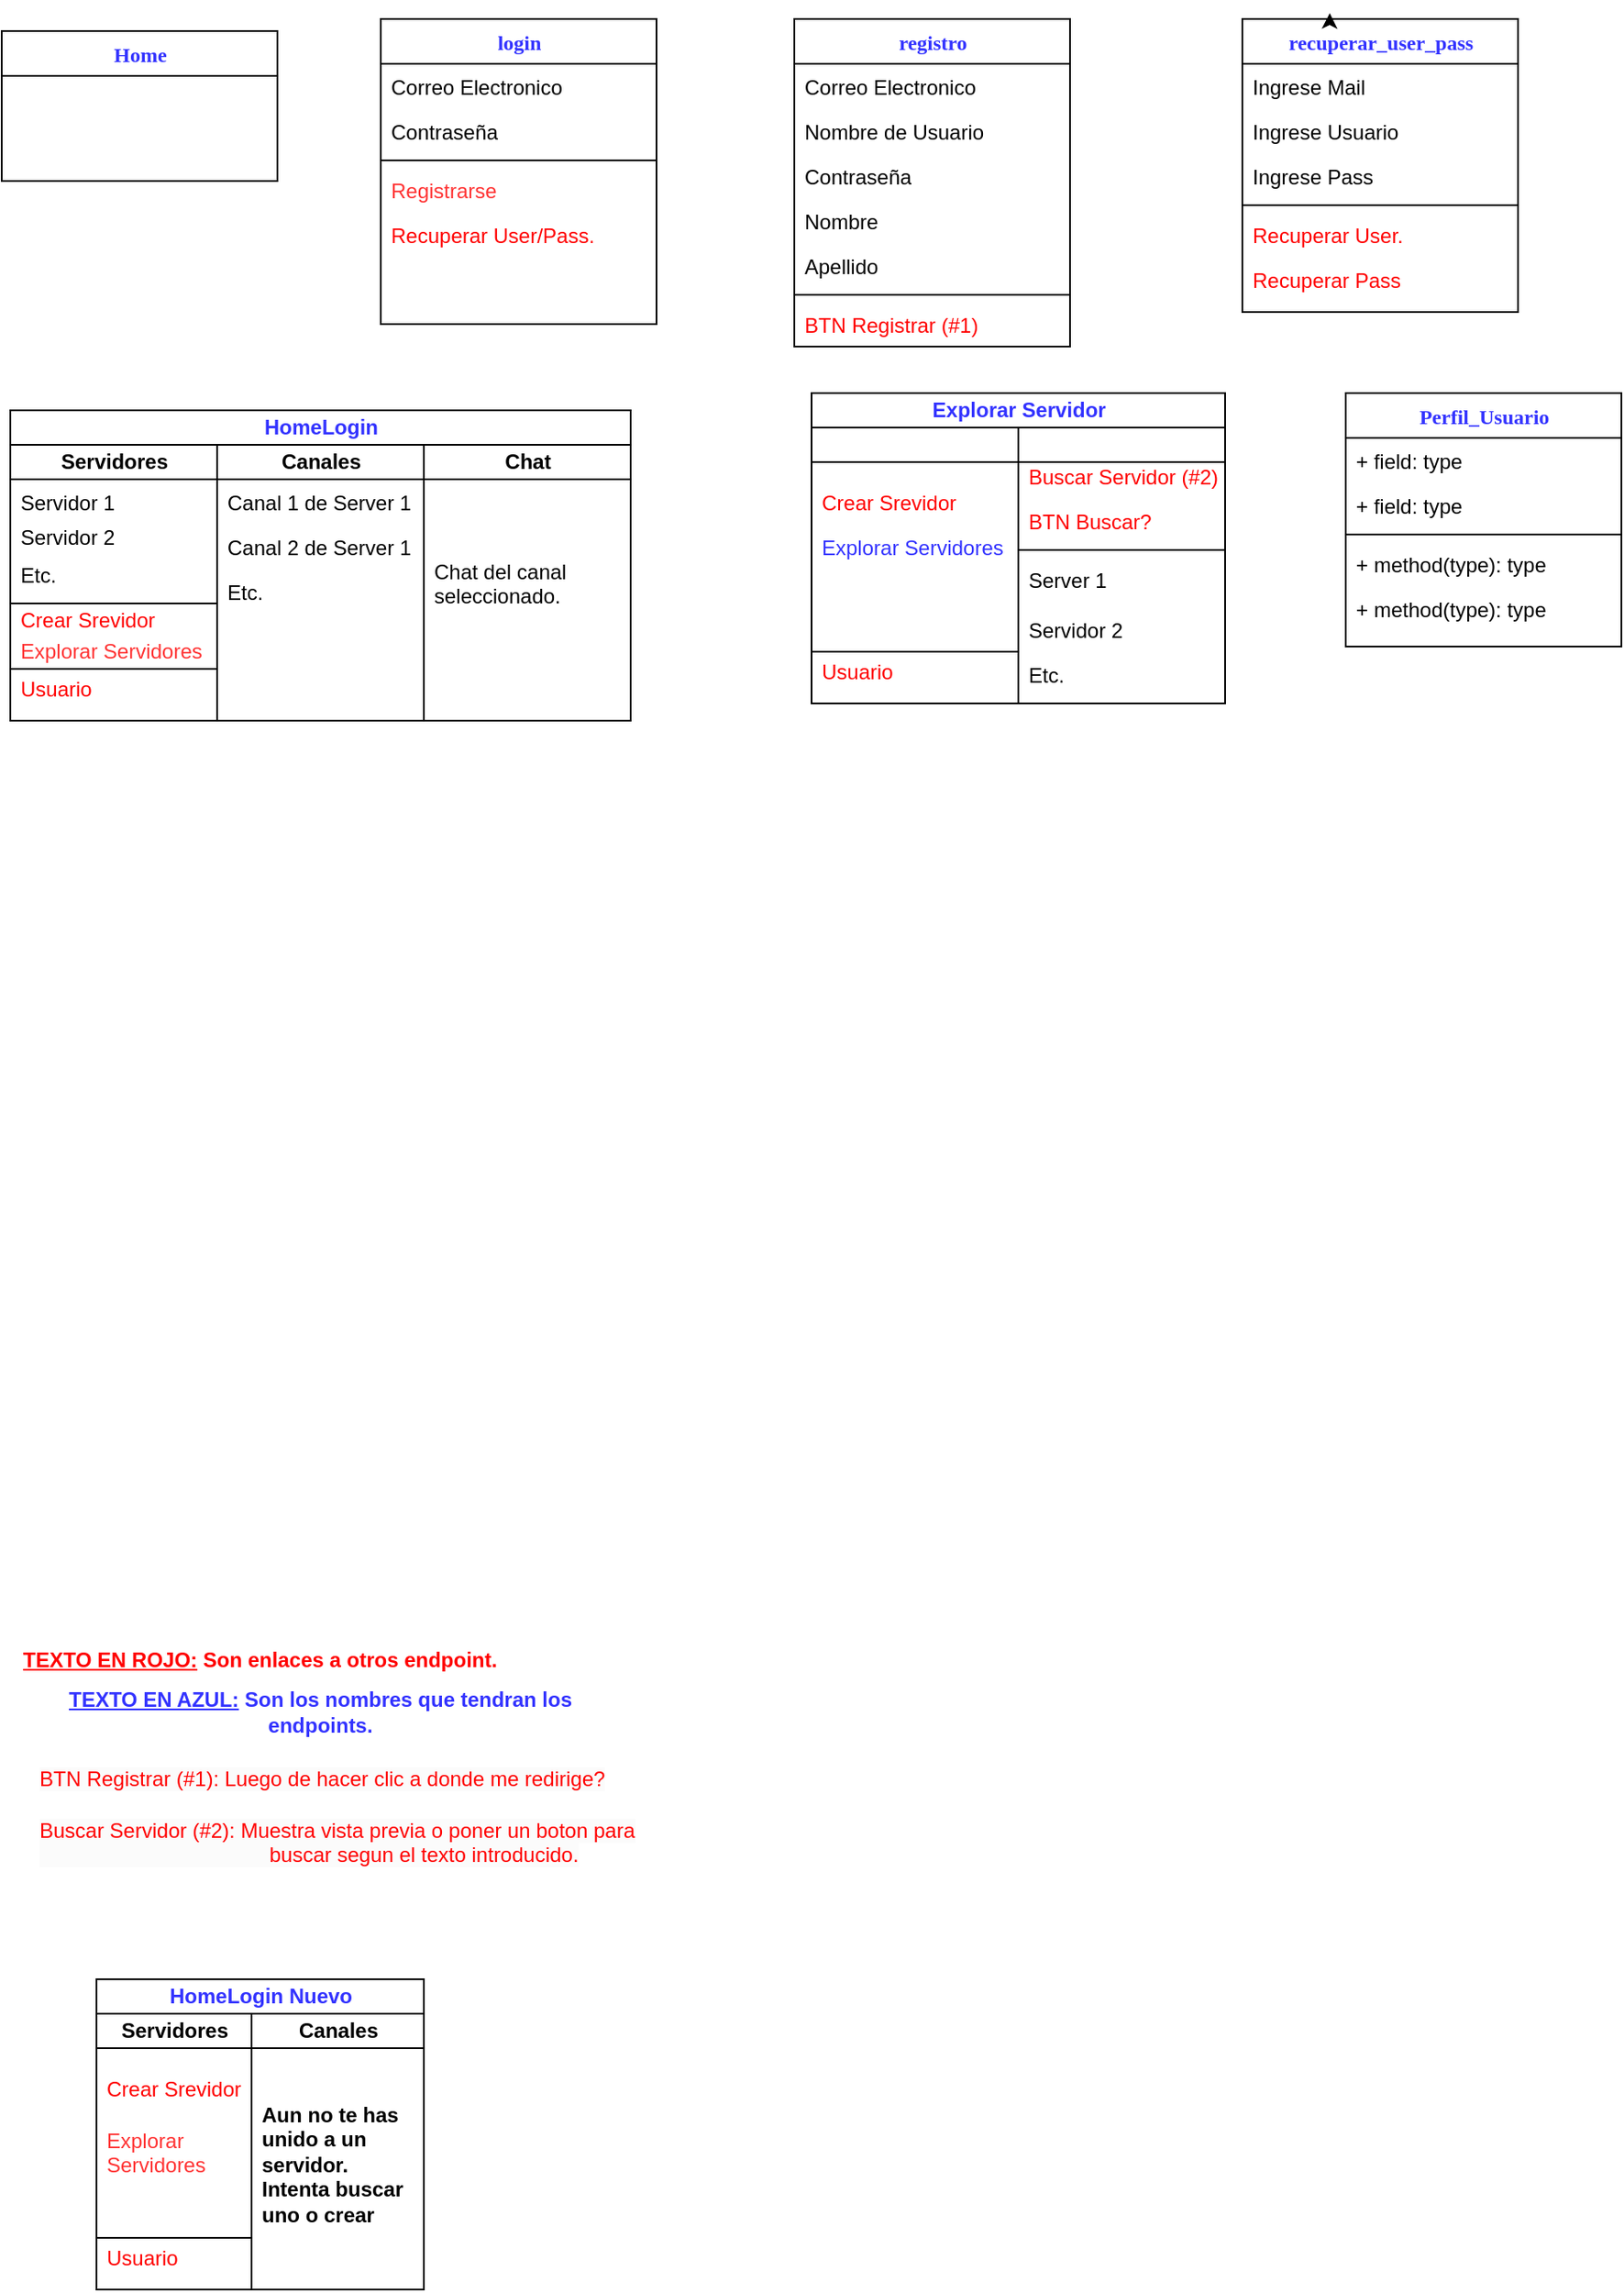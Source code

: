 <mxfile>
    <diagram name="Page-1" id="9f46799a-70d6-7492-0946-bef42562c5a5">
        <mxGraphModel dx="1022" dy="647" grid="1" gridSize="10" guides="1" tooltips="1" connect="1" arrows="1" fold="1" page="1" pageScale="1" pageWidth="1100" pageHeight="850" background="none" math="0" shadow="0">
            <root>
                <mxCell id="0"/>
                <mxCell id="1" parent="0"/>
                <mxCell id="78961159f06e98e8-17" value="&lt;font color=&quot;#3333ff&quot;&gt;login&lt;/font&gt;" style="swimlane;html=1;fontStyle=1;align=center;verticalAlign=top;childLayout=stackLayout;horizontal=1;startSize=26;horizontalStack=0;resizeParent=1;resizeLast=0;collapsible=1;marginBottom=0;swimlaneFillColor=#ffffff;rounded=0;shadow=0;comic=0;labelBackgroundColor=none;strokeWidth=1;fillColor=none;fontFamily=Verdana;fontSize=12" parent="1" vertex="1">
                    <mxGeometry x="240" y="13" width="160" height="177" as="geometry"/>
                </mxCell>
                <mxCell id="78961159f06e98e8-23" value="Correo Electronico&lt;span style=&quot;white-space: pre;&quot;&gt;&#9;&lt;/span&gt;" style="text;html=1;strokeColor=none;fillColor=none;align=left;verticalAlign=top;spacingLeft=4;spacingRight=4;whiteSpace=wrap;overflow=hidden;rotatable=0;points=[[0,0.5],[1,0.5]];portConstraint=eastwest;" parent="78961159f06e98e8-17" vertex="1">
                    <mxGeometry y="26" width="160" height="26" as="geometry"/>
                </mxCell>
                <mxCell id="78961159f06e98e8-25" value="Contraseña" style="text;html=1;strokeColor=none;fillColor=none;align=left;verticalAlign=top;spacingLeft=4;spacingRight=4;whiteSpace=wrap;overflow=hidden;rotatable=0;points=[[0,0.5],[1,0.5]];portConstraint=eastwest;" parent="78961159f06e98e8-17" vertex="1">
                    <mxGeometry y="52" width="160" height="26" as="geometry"/>
                </mxCell>
                <mxCell id="78961159f06e98e8-38" value="" style="line;html=1;strokeWidth=1;fillColor=none;align=left;verticalAlign=middle;spacingTop=-1;spacingLeft=3;spacingRight=3;rotatable=0;labelPosition=right;points=[];portConstraint=eastwest;" parent="78961159f06e98e8-17" vertex="1">
                    <mxGeometry y="78" width="160" height="8" as="geometry"/>
                </mxCell>
                <mxCell id="S-RE5qoZ1X7-BYHgl4lZ-12" value="Registrarse" style="text;html=1;strokeColor=none;fillColor=none;align=left;verticalAlign=top;spacingLeft=4;spacingRight=4;whiteSpace=wrap;overflow=hidden;rotatable=0;points=[[0,0.5],[1,0.5]];portConstraint=eastwest;fontColor=#FF3333;" parent="78961159f06e98e8-17" vertex="1">
                    <mxGeometry y="86" width="160" height="26" as="geometry"/>
                </mxCell>
                <mxCell id="S-RE5qoZ1X7-BYHgl4lZ-11" value="Recuperar User/Pass." style="text;html=1;strokeColor=none;fillColor=none;align=left;verticalAlign=top;spacingLeft=4;spacingRight=4;whiteSpace=wrap;overflow=hidden;rotatable=0;points=[[0,0.5],[1,0.5]];portConstraint=eastwest;fontColor=#FF0000;" parent="78961159f06e98e8-17" vertex="1">
                    <mxGeometry y="112" width="160" height="26" as="geometry"/>
                </mxCell>
                <mxCell id="78961159f06e98e8-30" value="&lt;font color=&quot;#3333ff&quot;&gt;registro&lt;/font&gt;" style="swimlane;html=1;fontStyle=1;align=center;verticalAlign=top;childLayout=stackLayout;horizontal=1;startSize=26;horizontalStack=0;resizeParent=1;resizeLast=0;collapsible=1;marginBottom=0;swimlaneFillColor=#ffffff;rounded=0;shadow=0;comic=0;labelBackgroundColor=none;strokeWidth=1;fillColor=none;fontFamily=Verdana;fontSize=12" parent="1" vertex="1">
                    <mxGeometry x="480" y="13" width="160" height="190" as="geometry"/>
                </mxCell>
                <mxCell id="78961159f06e98e8-31" value="Correo Electronico&lt;span style=&quot;white-space: pre;&quot;&gt;&#9;&lt;/span&gt;" style="text;html=1;strokeColor=none;fillColor=none;align=left;verticalAlign=top;spacingLeft=4;spacingRight=4;whiteSpace=wrap;overflow=hidden;rotatable=0;points=[[0,0.5],[1,0.5]];portConstraint=eastwest;" parent="78961159f06e98e8-30" vertex="1">
                    <mxGeometry y="26" width="160" height="26" as="geometry"/>
                </mxCell>
                <mxCell id="78961159f06e98e8-33" value="Nombre de Usuario" style="text;html=1;strokeColor=none;fillColor=none;align=left;verticalAlign=top;spacingLeft=4;spacingRight=4;whiteSpace=wrap;overflow=hidden;rotatable=0;points=[[0,0.5],[1,0.5]];portConstraint=eastwest;" parent="78961159f06e98e8-30" vertex="1">
                    <mxGeometry y="52" width="160" height="26" as="geometry"/>
                </mxCell>
                <mxCell id="78961159f06e98e8-34" value="Contraseña" style="text;html=1;strokeColor=none;fillColor=none;align=left;verticalAlign=top;spacingLeft=4;spacingRight=4;whiteSpace=wrap;overflow=hidden;rotatable=0;points=[[0,0.5],[1,0.5]];portConstraint=eastwest;" parent="78961159f06e98e8-30" vertex="1">
                    <mxGeometry y="78" width="160" height="26" as="geometry"/>
                </mxCell>
                <mxCell id="78961159f06e98e8-36" value="Nombre" style="text;html=1;strokeColor=none;fillColor=none;align=left;verticalAlign=top;spacingLeft=4;spacingRight=4;whiteSpace=wrap;overflow=hidden;rotatable=0;points=[[0,0.5],[1,0.5]];portConstraint=eastwest;" parent="78961159f06e98e8-30" vertex="1">
                    <mxGeometry y="104" width="160" height="26" as="geometry"/>
                </mxCell>
                <mxCell id="78961159f06e98e8-37" value="Apellido&#9;" style="text;html=1;strokeColor=none;fillColor=none;align=left;verticalAlign=top;spacingLeft=4;spacingRight=4;whiteSpace=wrap;overflow=hidden;rotatable=0;points=[[0,0.5],[1,0.5]];portConstraint=eastwest;" parent="78961159f06e98e8-30" vertex="1">
                    <mxGeometry y="130" width="160" height="26" as="geometry"/>
                </mxCell>
                <mxCell id="S-RE5qoZ1X7-BYHgl4lZ-41" value="" style="line;html=1;strokeWidth=1;fillColor=none;align=left;verticalAlign=middle;spacingTop=-1;spacingLeft=3;spacingRight=3;rotatable=0;labelPosition=right;points=[];portConstraint=eastwest;" parent="78961159f06e98e8-30" vertex="1">
                    <mxGeometry y="156" width="160" height="8" as="geometry"/>
                </mxCell>
                <mxCell id="S-RE5qoZ1X7-BYHgl4lZ-42" value="&lt;font color=&quot;#ff0000&quot;&gt;BTN Registrar (#1)&lt;/font&gt;" style="text;html=1;strokeColor=none;fillColor=none;align=left;verticalAlign=top;spacingLeft=4;spacingRight=4;whiteSpace=wrap;overflow=hidden;rotatable=0;points=[[0,0.5],[1,0.5]];portConstraint=eastwest;" parent="78961159f06e98e8-30" vertex="1">
                    <mxGeometry y="164" width="160" height="26" as="geometry"/>
                </mxCell>
                <mxCell id="78961159f06e98e8-43" value="&lt;font color=&quot;#3333ff&quot;&gt;recuperar_user_pass&lt;/font&gt;" style="swimlane;html=1;fontStyle=1;align=center;verticalAlign=top;childLayout=stackLayout;horizontal=1;startSize=26;horizontalStack=0;resizeParent=1;resizeLast=0;collapsible=1;marginBottom=0;swimlaneFillColor=#ffffff;rounded=0;shadow=0;comic=0;labelBackgroundColor=none;strokeWidth=1;fillColor=none;fontFamily=Verdana;fontSize=12" parent="1" vertex="1">
                    <mxGeometry x="740" y="13" width="160" height="170" as="geometry"/>
                </mxCell>
                <mxCell id="78961159f06e98e8-44" value="Ingrese Mail" style="text;html=1;strokeColor=none;fillColor=none;align=left;verticalAlign=top;spacingLeft=4;spacingRight=4;whiteSpace=wrap;overflow=hidden;rotatable=0;points=[[0,0.5],[1,0.5]];portConstraint=eastwest;" parent="78961159f06e98e8-43" vertex="1">
                    <mxGeometry y="26" width="160" height="26" as="geometry"/>
                </mxCell>
                <mxCell id="78961159f06e98e8-45" value="Ingrese Usuario" style="text;html=1;strokeColor=none;fillColor=none;align=left;verticalAlign=top;spacingLeft=4;spacingRight=4;whiteSpace=wrap;overflow=hidden;rotatable=0;points=[[0,0.5],[1,0.5]];portConstraint=eastwest;" parent="78961159f06e98e8-43" vertex="1">
                    <mxGeometry y="52" width="160" height="26" as="geometry"/>
                </mxCell>
                <mxCell id="78961159f06e98e8-49" value="Ingrese Pass" style="text;html=1;strokeColor=none;fillColor=none;align=left;verticalAlign=top;spacingLeft=4;spacingRight=4;whiteSpace=wrap;overflow=hidden;rotatable=0;points=[[0,0.5],[1,0.5]];portConstraint=eastwest;" parent="78961159f06e98e8-43" vertex="1">
                    <mxGeometry y="78" width="160" height="26" as="geometry"/>
                </mxCell>
                <mxCell id="78961159f06e98e8-51" value="" style="line;html=1;strokeWidth=1;fillColor=none;align=left;verticalAlign=middle;spacingTop=-1;spacingLeft=3;spacingRight=3;rotatable=0;labelPosition=right;points=[];portConstraint=eastwest;" parent="78961159f06e98e8-43" vertex="1">
                    <mxGeometry y="104" width="160" height="8" as="geometry"/>
                </mxCell>
                <mxCell id="78961159f06e98e8-52" value="&lt;font color=&quot;#ff0000&quot;&gt;Recuperar User.&lt;/font&gt;" style="text;html=1;strokeColor=none;fillColor=none;align=left;verticalAlign=top;spacingLeft=4;spacingRight=4;whiteSpace=wrap;overflow=hidden;rotatable=0;points=[[0,0.5],[1,0.5]];portConstraint=eastwest;" parent="78961159f06e98e8-43" vertex="1">
                    <mxGeometry y="112" width="160" height="26" as="geometry"/>
                </mxCell>
                <mxCell id="78961159f06e98e8-53" value="&lt;font color=&quot;#ff0000&quot;&gt;Recuperar Pass&lt;/font&gt;" style="text;html=1;strokeColor=none;fillColor=none;align=left;verticalAlign=top;spacingLeft=4;spacingRight=4;whiteSpace=wrap;overflow=hidden;rotatable=0;points=[[0,0.5],[1,0.5]];portConstraint=eastwest;" parent="78961159f06e98e8-43" vertex="1">
                    <mxGeometry y="138" width="160" height="26" as="geometry"/>
                </mxCell>
                <mxCell id="78961159f06e98e8-108" value="&lt;font color=&quot;#3333ff&quot;&gt;Perfil_Usuario&lt;/font&gt;" style="swimlane;html=1;fontStyle=1;align=center;verticalAlign=top;childLayout=stackLayout;horizontal=1;startSize=26;horizontalStack=0;resizeParent=1;resizeLast=0;collapsible=1;marginBottom=0;swimlaneFillColor=#ffffff;rounded=0;shadow=0;comic=0;labelBackgroundColor=none;strokeWidth=1;fillColor=none;fontFamily=Verdana;fontSize=12" parent="1" vertex="1">
                    <mxGeometry x="800" y="230.0" width="160" height="147" as="geometry"/>
                </mxCell>
                <mxCell id="78961159f06e98e8-109" value="+ field: type" style="text;html=1;strokeColor=none;fillColor=none;align=left;verticalAlign=top;spacingLeft=4;spacingRight=4;whiteSpace=wrap;overflow=hidden;rotatable=0;points=[[0,0.5],[1,0.5]];portConstraint=eastwest;" parent="78961159f06e98e8-108" vertex="1">
                    <mxGeometry y="26" width="160" height="26" as="geometry"/>
                </mxCell>
                <mxCell id="78961159f06e98e8-110" value="+ field: type" style="text;html=1;strokeColor=none;fillColor=none;align=left;verticalAlign=top;spacingLeft=4;spacingRight=4;whiteSpace=wrap;overflow=hidden;rotatable=0;points=[[0,0.5],[1,0.5]];portConstraint=eastwest;" parent="78961159f06e98e8-108" vertex="1">
                    <mxGeometry y="52" width="160" height="26" as="geometry"/>
                </mxCell>
                <mxCell id="78961159f06e98e8-116" value="" style="line;html=1;strokeWidth=1;fillColor=none;align=left;verticalAlign=middle;spacingTop=-1;spacingLeft=3;spacingRight=3;rotatable=0;labelPosition=right;points=[];portConstraint=eastwest;" parent="78961159f06e98e8-108" vertex="1">
                    <mxGeometry y="78" width="160" height="8" as="geometry"/>
                </mxCell>
                <mxCell id="78961159f06e98e8-117" value="+ method(type): type" style="text;html=1;strokeColor=none;fillColor=none;align=left;verticalAlign=top;spacingLeft=4;spacingRight=4;whiteSpace=wrap;overflow=hidden;rotatable=0;points=[[0,0.5],[1,0.5]];portConstraint=eastwest;" parent="78961159f06e98e8-108" vertex="1">
                    <mxGeometry y="86" width="160" height="26" as="geometry"/>
                </mxCell>
                <mxCell id="78961159f06e98e8-120" value="+ method(type): type" style="text;html=1;strokeColor=none;fillColor=none;align=left;verticalAlign=top;spacingLeft=4;spacingRight=4;whiteSpace=wrap;overflow=hidden;rotatable=0;points=[[0,0.5],[1,0.5]];portConstraint=eastwest;" parent="78961159f06e98e8-108" vertex="1">
                    <mxGeometry y="112" width="160" height="26" as="geometry"/>
                </mxCell>
                <mxCell id="S-RE5qoZ1X7-BYHgl4lZ-1" value="&lt;font color=&quot;#3333ff&quot;&gt;Home&lt;/font&gt;" style="swimlane;html=1;fontStyle=1;align=center;verticalAlign=top;childLayout=stackLayout;horizontal=1;startSize=26;horizontalStack=0;resizeParent=1;resizeLast=0;collapsible=1;marginBottom=0;swimlaneFillColor=#ffffff;rounded=0;shadow=0;comic=0;labelBackgroundColor=none;strokeWidth=1;fillColor=none;fontFamily=Verdana;fontSize=12" parent="1" vertex="1">
                    <mxGeometry x="20" y="20" width="160" height="87" as="geometry"/>
                </mxCell>
                <mxCell id="S-RE5qoZ1X7-BYHgl4lZ-21" value="&lt;font color=&quot;#3333ff&quot;&gt;HomeLogin&lt;/font&gt;" style="swimlane;childLayout=stackLayout;resizeParent=1;resizeParentMax=0;startSize=20;html=1;" parent="1" vertex="1">
                    <mxGeometry x="25" y="240" width="360" height="180" as="geometry"/>
                </mxCell>
                <mxCell id="S-RE5qoZ1X7-BYHgl4lZ-22" value="Servidores" style="swimlane;startSize=20;html=1;" parent="S-RE5qoZ1X7-BYHgl4lZ-21" vertex="1">
                    <mxGeometry y="20" width="120" height="160" as="geometry"/>
                </mxCell>
                <mxCell id="S-RE5qoZ1X7-BYHgl4lZ-25" value="&lt;font color=&quot;#ff0000&quot;&gt;Crear Srevidor&lt;/font&gt;" style="text;html=1;strokeColor=none;fillColor=none;align=left;verticalAlign=top;spacingLeft=4;spacingRight=4;whiteSpace=wrap;overflow=hidden;rotatable=0;points=[[0,0.5],[1,0.5]];portConstraint=eastwest;" parent="S-RE5qoZ1X7-BYHgl4lZ-22" vertex="1">
                    <mxGeometry y="88" width="120" height="26" as="geometry"/>
                </mxCell>
                <mxCell id="S-RE5qoZ1X7-BYHgl4lZ-26" value="&lt;font color=&quot;#ff3333&quot;&gt;Explorar Servidores&lt;/font&gt;" style="text;html=1;strokeColor=none;fillColor=none;align=left;verticalAlign=top;spacingLeft=4;spacingRight=4;whiteSpace=wrap;overflow=hidden;rotatable=0;points=[[0,0.5],[1,0.5]];portConstraint=eastwest;" parent="S-RE5qoZ1X7-BYHgl4lZ-22" vertex="1">
                    <mxGeometry y="106" width="120" height="26" as="geometry"/>
                </mxCell>
                <mxCell id="S-RE5qoZ1X7-BYHgl4lZ-33" value="Servidor 1" style="text;html=1;strokeColor=none;fillColor=none;align=left;verticalAlign=top;spacingLeft=4;spacingRight=4;whiteSpace=wrap;overflow=hidden;rotatable=0;points=[[0,0.5],[1,0.5]];portConstraint=eastwest;" parent="S-RE5qoZ1X7-BYHgl4lZ-22" vertex="1">
                    <mxGeometry y="20" width="120" height="26" as="geometry"/>
                </mxCell>
                <mxCell id="S-RE5qoZ1X7-BYHgl4lZ-32" value="Servidor 2" style="text;html=1;strokeColor=none;fillColor=none;align=left;verticalAlign=top;spacingLeft=4;spacingRight=4;whiteSpace=wrap;overflow=hidden;rotatable=0;points=[[0,0.5],[1,0.5]];portConstraint=eastwest;" parent="S-RE5qoZ1X7-BYHgl4lZ-22" vertex="1">
                    <mxGeometry y="40" width="120" height="26" as="geometry"/>
                </mxCell>
                <mxCell id="S-RE5qoZ1X7-BYHgl4lZ-31" value="&lt;font color=&quot;#ff0000&quot;&gt;Usuario&lt;/font&gt;" style="text;html=1;strokeColor=none;fillColor=none;align=left;verticalAlign=top;spacingLeft=4;spacingRight=4;whiteSpace=wrap;overflow=hidden;rotatable=0;points=[[0,0.5],[1,0.5]];portConstraint=eastwest;" parent="S-RE5qoZ1X7-BYHgl4lZ-22" vertex="1">
                    <mxGeometry y="128" width="120" height="26" as="geometry"/>
                </mxCell>
                <mxCell id="S-RE5qoZ1X7-BYHgl4lZ-34" value="" style="line;html=1;strokeWidth=1;fillColor=none;align=left;verticalAlign=middle;spacingTop=-1;spacingLeft=3;spacingRight=3;rotatable=0;labelPosition=right;points=[];portConstraint=eastwest;" parent="S-RE5qoZ1X7-BYHgl4lZ-22" vertex="1">
                    <mxGeometry y="126" width="120" height="8" as="geometry"/>
                </mxCell>
                <mxCell id="S-RE5qoZ1X7-BYHgl4lZ-35" value="" style="line;html=1;strokeWidth=1;fillColor=none;align=left;verticalAlign=middle;spacingTop=-1;spacingLeft=3;spacingRight=3;rotatable=0;labelPosition=right;points=[];portConstraint=eastwest;" parent="S-RE5qoZ1X7-BYHgl4lZ-22" vertex="1">
                    <mxGeometry y="88" width="120" height="8" as="geometry"/>
                </mxCell>
                <mxCell id="S-RE5qoZ1X7-BYHgl4lZ-36" value="Etc." style="text;html=1;strokeColor=none;fillColor=none;align=left;verticalAlign=top;spacingLeft=4;spacingRight=4;whiteSpace=wrap;overflow=hidden;rotatable=0;points=[[0,0.5],[1,0.5]];portConstraint=eastwest;" parent="S-RE5qoZ1X7-BYHgl4lZ-22" vertex="1">
                    <mxGeometry y="62" width="120" height="26" as="geometry"/>
                </mxCell>
                <mxCell id="S-RE5qoZ1X7-BYHgl4lZ-23" value="Canales" style="swimlane;startSize=20;html=1;" parent="S-RE5qoZ1X7-BYHgl4lZ-21" vertex="1">
                    <mxGeometry x="120" y="20" width="120" height="160" as="geometry"/>
                </mxCell>
                <mxCell id="S-RE5qoZ1X7-BYHgl4lZ-38" value="Canal 2 de Server 1" style="text;html=1;strokeColor=none;fillColor=none;align=left;verticalAlign=top;spacingLeft=4;spacingRight=4;whiteSpace=wrap;overflow=hidden;rotatable=0;points=[[0,0.5],[1,0.5]];portConstraint=eastwest;" parent="S-RE5qoZ1X7-BYHgl4lZ-23" vertex="1">
                    <mxGeometry y="46" width="120" height="26" as="geometry"/>
                </mxCell>
                <mxCell id="S-RE5qoZ1X7-BYHgl4lZ-37" value="Canal 1 de Server 1" style="text;html=1;strokeColor=none;fillColor=none;align=left;verticalAlign=top;spacingLeft=4;spacingRight=4;whiteSpace=wrap;overflow=hidden;rotatable=0;points=[[0,0.5],[1,0.5]];portConstraint=eastwest;" parent="S-RE5qoZ1X7-BYHgl4lZ-23" vertex="1">
                    <mxGeometry y="20" width="120" height="26" as="geometry"/>
                </mxCell>
                <mxCell id="S-RE5qoZ1X7-BYHgl4lZ-39" value="Etc." style="text;html=1;strokeColor=none;fillColor=none;align=left;verticalAlign=top;spacingLeft=4;spacingRight=4;whiteSpace=wrap;overflow=hidden;rotatable=0;points=[[0,0.5],[1,0.5]];portConstraint=eastwest;" parent="S-RE5qoZ1X7-BYHgl4lZ-23" vertex="1">
                    <mxGeometry y="72" width="120" height="26" as="geometry"/>
                </mxCell>
                <mxCell id="S-RE5qoZ1X7-BYHgl4lZ-24" value="Chat" style="swimlane;startSize=20;html=1;" parent="S-RE5qoZ1X7-BYHgl4lZ-21" vertex="1">
                    <mxGeometry x="240" y="20" width="120" height="160" as="geometry"/>
                </mxCell>
                <mxCell id="S-RE5qoZ1X7-BYHgl4lZ-40" value="Chat del canal seleccionado." style="text;html=1;strokeColor=none;fillColor=none;align=left;verticalAlign=top;spacingLeft=4;spacingRight=4;whiteSpace=wrap;overflow=hidden;rotatable=0;points=[[0,0.5],[1,0.5]];portConstraint=eastwest;" parent="S-RE5qoZ1X7-BYHgl4lZ-24" vertex="1">
                    <mxGeometry y="60" width="120" height="38" as="geometry"/>
                </mxCell>
                <mxCell id="S-RE5qoZ1X7-BYHgl4lZ-43" value="&lt;font color=&quot;#ff0000&quot;&gt;&lt;b&gt;&lt;u&gt;TEXTO EN ROJO:&lt;/u&gt; Son enlaces a otros endpoint.&lt;/b&gt;&lt;/font&gt;" style="text;html=1;strokeColor=none;fillColor=none;align=center;verticalAlign=middle;whiteSpace=wrap;rounded=0;" parent="1" vertex="1">
                    <mxGeometry x="30" y="950" width="280" height="30" as="geometry"/>
                </mxCell>
                <mxCell id="S-RE5qoZ1X7-BYHgl4lZ-44" value="&lt;b style=&quot;&quot;&gt;&lt;font color=&quot;#3333ff&quot;&gt;&lt;u style=&quot;&quot;&gt;TEXTO EN AZUL:&lt;/u&gt; Son los nombres que tendran los endpoints.&lt;/font&gt;&lt;/b&gt;" style="text;html=1;strokeColor=none;fillColor=none;align=center;verticalAlign=middle;whiteSpace=wrap;rounded=0;" parent="1" vertex="1">
                    <mxGeometry x="30" y="980" width="350" height="30" as="geometry"/>
                </mxCell>
                <mxCell id="S-RE5qoZ1X7-BYHgl4lZ-45" value="&lt;font color=&quot;#3333ff&quot;&gt;Explorar Servidor&lt;/font&gt;" style="swimlane;childLayout=stackLayout;resizeParent=1;resizeParentMax=0;startSize=20;html=1;" parent="1" vertex="1">
                    <mxGeometry x="490" y="230" width="240" height="180" as="geometry"/>
                </mxCell>
                <mxCell id="S-RE5qoZ1X7-BYHgl4lZ-46" value="" style="swimlane;startSize=20;html=1;" parent="S-RE5qoZ1X7-BYHgl4lZ-45" vertex="1">
                    <mxGeometry y="20" width="120" height="160" as="geometry"/>
                </mxCell>
                <mxCell id="S-RE5qoZ1X7-BYHgl4lZ-47" value="&lt;font color=&quot;#ff0000&quot;&gt;Crear Srevidor&lt;/font&gt;" style="text;html=1;strokeColor=none;fillColor=none;align=left;verticalAlign=top;spacingLeft=4;spacingRight=4;whiteSpace=wrap;overflow=hidden;rotatable=0;points=[[0,0.5],[1,0.5]];portConstraint=eastwest;" parent="S-RE5qoZ1X7-BYHgl4lZ-46" vertex="1">
                    <mxGeometry y="30" width="120" height="26" as="geometry"/>
                </mxCell>
                <mxCell id="S-RE5qoZ1X7-BYHgl4lZ-48" value="&lt;font&gt;Explorar Servidores&lt;/font&gt;" style="text;html=1;strokeColor=none;fillColor=none;align=left;verticalAlign=top;spacingLeft=4;spacingRight=4;whiteSpace=wrap;overflow=hidden;rotatable=0;points=[[0,0.5],[1,0.5]];portConstraint=eastwest;fontColor=#3333FF;" parent="S-RE5qoZ1X7-BYHgl4lZ-46" vertex="1">
                    <mxGeometry y="56" width="120" height="26" as="geometry"/>
                </mxCell>
                <mxCell id="S-RE5qoZ1X7-BYHgl4lZ-51" value="&lt;font color=&quot;#ff0000&quot;&gt;Usuario&lt;/font&gt;" style="text;html=1;strokeColor=none;fillColor=none;align=left;verticalAlign=top;spacingLeft=4;spacingRight=4;whiteSpace=wrap;overflow=hidden;rotatable=0;points=[[0,0.5],[1,0.5]];portConstraint=eastwest;" parent="S-RE5qoZ1X7-BYHgl4lZ-46" vertex="1">
                    <mxGeometry y="128" width="120" height="26" as="geometry"/>
                </mxCell>
                <mxCell id="S-RE5qoZ1X7-BYHgl4lZ-52" value="" style="line;html=1;strokeWidth=1;fillColor=none;align=left;verticalAlign=middle;spacingTop=-1;spacingLeft=3;spacingRight=3;rotatable=0;labelPosition=right;points=[];portConstraint=eastwest;" parent="S-RE5qoZ1X7-BYHgl4lZ-46" vertex="1">
                    <mxGeometry y="126" width="120" height="8" as="geometry"/>
                </mxCell>
                <mxCell id="S-RE5qoZ1X7-BYHgl4lZ-55" value="" style="swimlane;startSize=20;html=1;" parent="S-RE5qoZ1X7-BYHgl4lZ-45" vertex="1">
                    <mxGeometry x="120" y="20" width="120" height="160" as="geometry"/>
                </mxCell>
                <mxCell id="S-RE5qoZ1X7-BYHgl4lZ-56" value="Server 1" style="text;html=1;strokeColor=none;fillColor=none;align=left;verticalAlign=top;spacingLeft=4;spacingRight=4;whiteSpace=wrap;overflow=hidden;rotatable=0;points=[[0,0.5],[1,0.5]];portConstraint=eastwest;" parent="S-RE5qoZ1X7-BYHgl4lZ-55" vertex="1">
                    <mxGeometry y="75" width="120" height="26" as="geometry"/>
                </mxCell>
                <mxCell id="S-RE5qoZ1X7-BYHgl4lZ-57" value="&lt;font color=&quot;#ff0000&quot;&gt;BTN Buscar?&lt;/font&gt;" style="text;html=1;strokeColor=none;fillColor=none;align=left;verticalAlign=top;spacingLeft=4;spacingRight=4;whiteSpace=wrap;overflow=hidden;rotatable=0;points=[[0,0.5],[1,0.5]];portConstraint=eastwest;" parent="S-RE5qoZ1X7-BYHgl4lZ-55" vertex="1">
                    <mxGeometry y="41" width="130" height="26" as="geometry"/>
                </mxCell>
                <mxCell id="S-RE5qoZ1X7-BYHgl4lZ-58" value="Servidor 2" style="text;html=1;strokeColor=none;fillColor=none;align=left;verticalAlign=top;spacingLeft=4;spacingRight=4;whiteSpace=wrap;overflow=hidden;rotatable=0;points=[[0,0.5],[1,0.5]];portConstraint=eastwest;" parent="S-RE5qoZ1X7-BYHgl4lZ-55" vertex="1">
                    <mxGeometry y="104" width="120" height="26" as="geometry"/>
                </mxCell>
                <mxCell id="S-RE5qoZ1X7-BYHgl4lZ-61" value="Etc." style="text;html=1;strokeColor=none;fillColor=none;align=left;verticalAlign=top;spacingLeft=4;spacingRight=4;whiteSpace=wrap;overflow=hidden;rotatable=0;points=[[0,0.5],[1,0.5]];portConstraint=eastwest;" parent="S-RE5qoZ1X7-BYHgl4lZ-55" vertex="1">
                    <mxGeometry y="130" width="120" height="30" as="geometry"/>
                </mxCell>
                <mxCell id="S-RE5qoZ1X7-BYHgl4lZ-62" value="" style="line;html=1;strokeWidth=1;fillColor=none;align=left;verticalAlign=middle;spacingTop=-1;spacingLeft=3;spacingRight=3;rotatable=0;labelPosition=right;points=[];portConstraint=eastwest;" parent="S-RE5qoZ1X7-BYHgl4lZ-55" vertex="1">
                    <mxGeometry y="67" width="120" height="8" as="geometry"/>
                </mxCell>
                <mxCell id="S-RE5qoZ1X7-BYHgl4lZ-81" value="&lt;font color=&quot;#ff0000&quot;&gt;Buscar Servidor (#2)&lt;/font&gt;" style="text;html=1;strokeColor=none;fillColor=none;align=left;verticalAlign=top;spacingLeft=4;spacingRight=4;whiteSpace=wrap;overflow=hidden;rotatable=0;points=[[0,0.5],[1,0.5]];portConstraint=eastwest;" parent="S-RE5qoZ1X7-BYHgl4lZ-55" vertex="1">
                    <mxGeometry y="15" width="130" height="26" as="geometry"/>
                </mxCell>
                <mxCell id="S-RE5qoZ1X7-BYHgl4lZ-63" value="&lt;font color=&quot;#3333ff&quot;&gt;HomeLogin Nuevo&lt;/font&gt;" style="swimlane;childLayout=stackLayout;resizeParent=1;resizeParentMax=0;startSize=20;html=1;" parent="1" vertex="1">
                    <mxGeometry x="75" y="1150" width="190" height="180" as="geometry">
                        <mxRectangle x="10" y="240" width="140" height="30" as="alternateBounds"/>
                    </mxGeometry>
                </mxCell>
                <mxCell id="S-RE5qoZ1X7-BYHgl4lZ-64" value="Servidores" style="swimlane;startSize=20;html=1;" parent="S-RE5qoZ1X7-BYHgl4lZ-63" vertex="1">
                    <mxGeometry y="20" width="90" height="160" as="geometry"/>
                </mxCell>
                <mxCell id="S-RE5qoZ1X7-BYHgl4lZ-65" value="&lt;font color=&quot;#ff0000&quot;&gt;Crear Srevidor&lt;/font&gt;" style="text;html=1;strokeColor=none;fillColor=none;align=left;verticalAlign=top;spacingLeft=4;spacingRight=4;whiteSpace=wrap;overflow=hidden;rotatable=0;points=[[0,0.5],[1,0.5]];portConstraint=eastwest;" parent="S-RE5qoZ1X7-BYHgl4lZ-64" vertex="1">
                    <mxGeometry y="30" width="90" height="26" as="geometry"/>
                </mxCell>
                <mxCell id="S-RE5qoZ1X7-BYHgl4lZ-66" value="&lt;font color=&quot;#ff3333&quot;&gt;Explorar Servidores&lt;/font&gt;" style="text;html=1;strokeColor=none;fillColor=none;align=left;verticalAlign=top;spacingLeft=4;spacingRight=4;whiteSpace=wrap;overflow=hidden;rotatable=0;points=[[0,0.5],[1,0.5]];portConstraint=eastwest;" parent="S-RE5qoZ1X7-BYHgl4lZ-64" vertex="1">
                    <mxGeometry y="60" width="90" height="40" as="geometry"/>
                </mxCell>
                <mxCell id="S-RE5qoZ1X7-BYHgl4lZ-69" value="&lt;font color=&quot;#ff0000&quot;&gt;Usuario&lt;/font&gt;" style="text;html=1;strokeColor=none;fillColor=none;align=left;verticalAlign=top;spacingLeft=4;spacingRight=4;whiteSpace=wrap;overflow=hidden;rotatable=0;points=[[0,0.5],[1,0.5]];portConstraint=eastwest;" parent="S-RE5qoZ1X7-BYHgl4lZ-64" vertex="1">
                    <mxGeometry y="128" width="120" height="26" as="geometry"/>
                </mxCell>
                <mxCell id="S-RE5qoZ1X7-BYHgl4lZ-70" value="" style="line;html=1;strokeWidth=1;fillColor=none;align=left;verticalAlign=middle;spacingTop=-1;spacingLeft=3;spacingRight=3;rotatable=0;labelPosition=right;points=[];portConstraint=eastwest;" parent="S-RE5qoZ1X7-BYHgl4lZ-64" vertex="1">
                    <mxGeometry y="126" width="90" height="8" as="geometry"/>
                </mxCell>
                <mxCell id="S-RE5qoZ1X7-BYHgl4lZ-73" value="Canales" style="swimlane;startSize=20;html=1;" parent="S-RE5qoZ1X7-BYHgl4lZ-63" vertex="1">
                    <mxGeometry x="90" y="20" width="100" height="160" as="geometry">
                        <mxRectangle x="90" y="20" width="40" height="150" as="alternateBounds"/>
                    </mxGeometry>
                </mxCell>
                <mxCell id="S-RE5qoZ1X7-BYHgl4lZ-75" value="Aun no te has unido a un servidor.&lt;br&gt;Intenta buscar uno o crear uno propio." style="text;html=1;strokeColor=none;fillColor=none;align=left;verticalAlign=top;spacingLeft=4;spacingRight=4;whiteSpace=wrap;overflow=hidden;rotatable=0;points=[[0,0.5],[1,0.5]];portConstraint=eastwest;fontStyle=1" parent="S-RE5qoZ1X7-BYHgl4lZ-73" vertex="1">
                    <mxGeometry y="45" width="100" height="73" as="geometry"/>
                </mxCell>
                <mxCell id="S-RE5qoZ1X7-BYHgl4lZ-80" value="&lt;span style=&quot;color: rgb(255, 0, 0); font-family: Helvetica; font-size: 12px; font-style: normal; font-variant-ligatures: normal; font-variant-caps: normal; font-weight: 400; letter-spacing: normal; orphans: 2; text-align: left; text-indent: 0px; text-transform: none; widows: 2; word-spacing: 0px; -webkit-text-stroke-width: 0px; background-color: rgb(251, 251, 251); text-decoration-thickness: initial; text-decoration-style: initial; text-decoration-color: initial; float: none; display: inline !important;&quot;&gt;Buscar Servidor (#2): Muestra vista previa o poner un boton para &lt;span style=&quot;white-space: pre;&quot;&gt;&#9;&lt;/span&gt;&lt;span style=&quot;white-space: pre;&quot;&gt;&#9;&lt;/span&gt;&lt;span style=&quot;white-space: pre;&quot;&gt;&#9;&lt;/span&gt;&lt;span style=&quot;white-space: pre;&quot;&gt;&#9;&lt;/span&gt;&lt;span style=&quot;white-space: pre;&quot;&gt;&#9;&lt;/span&gt;buscar segun el texto introducido.&lt;/span&gt;" style="text;whiteSpace=wrap;html=1;" parent="1" vertex="1">
                    <mxGeometry x="40" y="1050" width="390" height="40" as="geometry"/>
                </mxCell>
                <mxCell id="S-RE5qoZ1X7-BYHgl4lZ-82" value="&lt;span style=&quot;color: rgb(255, 0, 0); font-family: Helvetica; font-size: 12px; font-style: normal; font-variant-ligatures: normal; font-variant-caps: normal; font-weight: 400; letter-spacing: normal; orphans: 2; text-align: left; text-indent: 0px; text-transform: none; widows: 2; word-spacing: 0px; -webkit-text-stroke-width: 0px; background-color: rgb(251, 251, 251); text-decoration-thickness: initial; text-decoration-style: initial; text-decoration-color: initial; float: none; display: inline !important;&quot;&gt;BTN Registrar (#1): Luego de hacer clic a donde me redirige?&lt;/span&gt;" style="text;whiteSpace=wrap;html=1;" parent="1" vertex="1">
                    <mxGeometry x="40" y="1020" width="360" height="40" as="geometry"/>
                </mxCell>
                <mxCell id="xpKDisF0vIWm41wcdGWk-3" style="edgeStyle=orthogonalEdgeStyle;rounded=0;orthogonalLoop=1;jettySize=auto;html=1;exitX=0.25;exitY=0;exitDx=0;exitDy=0;entryX=0.317;entryY=-0.02;entryDx=0;entryDy=0;entryPerimeter=0;" parent="1" source="78961159f06e98e8-43" target="78961159f06e98e8-43" edge="1">
                    <mxGeometry relative="1" as="geometry"/>
                </mxCell>
            </root>
        </mxGraphModel>
    </diagram>
</mxfile>